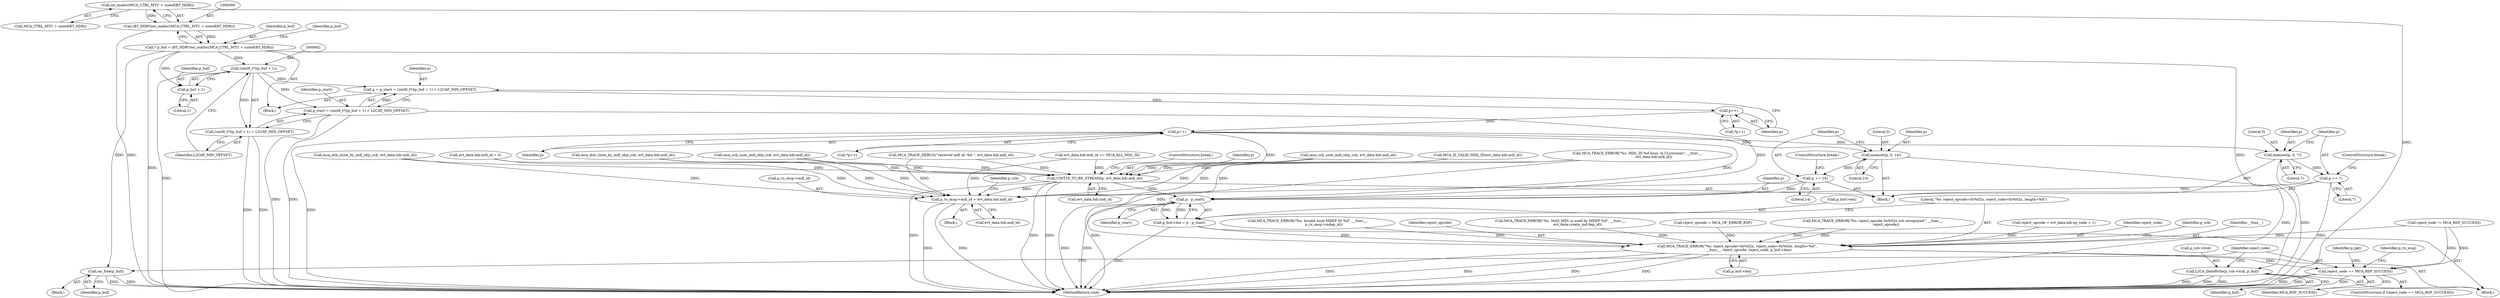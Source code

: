 digraph "0_Android_5216e6120160b28d76e9ee4dff9995e772647511@API" {
"1000586" [label="(Call,osi_malloc(MCA_CTRL_MTU + sizeof(BT_HDR)))"];
"1000584" [label="(Call,(BT_HDR*)osi_malloc(MCA_CTRL_MTU + sizeof(BT_HDR)))"];
"1000582" [label="(Call,* p_buf = (BT_HDR*)osi_malloc(MCA_CTRL_MTU + sizeof(BT_HDR)))"];
"1000601" [label="(Call,(uint8_t*)(p_buf + 1))"];
"1000596" [label="(Call,p = p_start = (uint8_t*)(p_buf + 1) + L2CAP_MIN_OFFSET)"];
"1000609" [label="(Call,p++)"];
"1000614" [label="(Call,p++)"];
"1000629" [label="(Call,UINT16_TO_BE_STREAM(p, evt_data.hdr.mdl_id))"];
"1000671" [label="(Call,p - p_start)"];
"1000667" [label="(Call,p_buf->len = p - p_start)"];
"1000674" [label="(Call,MCA_TRACE_ERROR(\"%s: reject_opcode=0x%02x, reject_code=0x%02x, length=%d\",\n                      __func__, reject_opcode, reject_code, p_buf->len))"];
"1000692" [label="(Call,reject_code == MCA_RSP_SUCCESS)"];
"1000705" [label="(Call,p_rx_msg->mdl_id = evt_data.hdr.mdl_id)"];
"1000638" [label="(Call,memset(p, 0, 7))"];
"1000642" [label="(Call,p += 7)"];
"1000647" [label="(Call,memset(p, 0, 14))"];
"1000651" [label="(Call,p += 14)"];
"1000598" [label="(Call,p_start = (uint8_t*)(p_buf + 1) + L2CAP_MIN_OFFSET)"];
"1000600" [label="(Call,(uint8_t*)(p_buf + 1) + L2CAP_MIN_OFFSET)"];
"1000603" [label="(Call,p_buf + 1)"];
"1000682" [label="(Call,L2CA_DataWrite(p_ccb->lcid, p_buf))"];
"1000689" [label="(Call,osi_free(p_buf))"];
"1000605" [label="(Literal,1)"];
"1000649" [label="(Literal,0)"];
"1000686" [label="(Identifier,p_buf)"];
"1000638" [label="(Call,memset(p, 0, 7))"];
"1000693" [label="(Identifier,reject_code)"];
"1000672" [label="(Identifier,p)"];
"1000606" [label="(Identifier,L2CAP_MIN_OFFSET)"];
"1000689" [label="(Call,osi_free(p_buf))"];
"1000640" [label="(Literal,0)"];
"1000537" [label="(Call,MCA_TRACE_ERROR(\"%s: MDL_ID %d busy, in CL(reconn)\", __func__,\n                              evt_data.hdr.mdl_id))"];
"1000674" [label="(Call,MCA_TRACE_ERROR(\"%s: reject_opcode=0x%02x, reject_code=0x%02x, length=%d\",\n                      __func__, reject_opcode, reject_code, p_buf->len))"];
"1000608" [label="(Call,*p++)"];
"1000645" [label="(ControlStructure,break;)"];
"1000636" [label="(ControlStructure,break;)"];
"1000647" [label="(Call,memset(p, 0, 14))"];
"1000601" [label="(Call,(uint8_t*)(p_buf + 1))"];
"1000668" [label="(Call,p_buf->len)"];
"1000584" [label="(Call,(BT_HDR*)osi_malloc(MCA_CTRL_MTU + sizeof(BT_HDR)))"];
"1000603" [label="(Call,p_buf + 1)"];
"1000181" [label="(Call,reject_opcode = evt_data.hdr.op_code + 1)"];
"1000600" [label="(Call,(uint8_t*)(p_buf + 1) + L2CAP_MIN_OFFSET)"];
"1000641" [label="(Literal,7)"];
"1000629" [label="(Call,UINT16_TO_BE_STREAM(p, evt_data.hdr.mdl_id))"];
"1000596" [label="(Call,p = p_start = (uint8_t*)(p_buf + 1) + L2CAP_MIN_OFFSET)"];
"1000678" [label="(Identifier,reject_code)"];
"1000716" [label="(Identifier,p_ccb)"];
"1000684" [label="(Identifier,p_ccb)"];
"1000643" [label="(Identifier,p)"];
"1000666" [label="(Block,)"];
"1000691" [label="(ControlStructure,if (reject_code == MCA_RSP_SUCCESS))"];
"1000688" [label="(Block,)"];
"1000676" [label="(Identifier,__func__)"];
"1000555" [label="(Call,mca_dcb_close_by_mdl_id(p_ccb, evt_data.hdr.mdl_id))"];
"1000609" [label="(Call,p++)"];
"1000474" [label="(Call,MCA_TRACE_ERROR(\"%s: Invalid local MDEP ID %d\", __func__,\n                              p_rx_msg->mdep_id))"];
"1000597" [label="(Identifier,p)"];
"1000529" [label="(Call,mca_ccb_uses_mdl_id(p_ccb, evt_data.hdr.mdl_id))"];
"1000610" [label="(Identifier,p)"];
"1000485" [label="(Call,mca_ccb_uses_mdl_id(p_ccb, evt_data.hdr.mdl_id))"];
"1000673" [label="(Identifier,p_start)"];
"1000654" [label="(ControlStructure,break;)"];
"1000639" [label="(Identifier,p)"];
"1000613" [label="(Call,*p++)"];
"1000376" [label="(Call,evt_data.hdr.mdl_id = 0)"];
"1000648" [label="(Identifier,p)"];
"1000677" [label="(Identifier,reject_opcode)"];
"1000515" [label="(Call,MCA_TRACE_ERROR(\"%s: MAX_MDL is used by MDEP %d\", __func__,\n                                evt_data.create_ind.dep_id))"];
"1000740" [label="(Identifier,p_pkt)"];
"1000587" [label="(Call,MCA_CTRL_MTU + sizeof(BT_HDR))"];
"1000682" [label="(Call,L2CA_DataWrite(p_ccb->lcid, p_buf))"];
"1000580" [label="(Block,)"];
"1000690" [label="(Identifier,p_buf)"];
"1000741" [label="(MethodReturn,void)"];
"1000706" [label="(Call,p_rx_msg->mdl_id)"];
"1000698" [label="(Identifier,p_rx_msg)"];
"1000373" [label="(Call,reject_opcode = MCA_OP_ERROR_RSP)"];
"1000667" [label="(Call,p_buf->len = p - p_start)"];
"1000705" [label="(Call,p_rx_msg->mdl_id = evt_data.hdr.mdl_id)"];
"1000583" [label="(Identifier,p_buf)"];
"1000586" [label="(Call,osi_malloc(MCA_CTRL_MTU + sizeof(BT_HDR)))"];
"1000598" [label="(Call,p_start = (uint8_t*)(p_buf + 1) + L2CAP_MIN_OFFSET)"];
"1000593" [label="(Identifier,p_buf)"];
"1000604" [label="(Identifier,p_buf)"];
"1000642" [label="(Call,p += 7)"];
"1000651" [label="(Call,p += 14)"];
"1000631" [label="(Call,evt_data.hdr.mdl_id)"];
"1000695" [label="(Block,)"];
"1000614" [label="(Call,p++)"];
"1000404" [label="(Call,MCA_IS_VALID_MDL_ID(evt_data.hdr.mdl_id))"];
"1000656" [label="(Call,MCA_TRACE_ERROR(\"%s: reject_opcode 0x%02x not recognized\", __func__,\n                        reject_opcode))"];
"1000652" [label="(Identifier,p)"];
"1000599" [label="(Identifier,p_start)"];
"1000644" [label="(Literal,7)"];
"1000495" [label="(Call,mca_dcb_close_by_mdl_id(p_ccb, evt_data.hdr.mdl_id))"];
"1000190" [label="(Call,MCA_TRACE_DEBUG(\"received mdl id: %d \", evt_data.hdr.mdl_id))"];
"1000671" [label="(Call,p - p_start)"];
"1000650" [label="(Literal,14)"];
"1000709" [label="(Call,evt_data.hdr.mdl_id)"];
"1000694" [label="(Identifier,MCA_RSP_SUCCESS)"];
"1000692" [label="(Call,reject_code == MCA_RSP_SUCCESS)"];
"1000623" [label="(Block,)"];
"1000630" [label="(Identifier,p)"];
"1000615" [label="(Identifier,p)"];
"1000683" [label="(Call,p_ccb->lcid)"];
"1000679" [label="(Call,p_buf->len)"];
"1000675" [label="(Literal,\"%s: reject_opcode=0x%02x, reject_code=0x%02x, length=%d\")"];
"1000653" [label="(Literal,14)"];
"1000582" [label="(Call,* p_buf = (BT_HDR*)osi_malloc(MCA_CTRL_MTU + sizeof(BT_HDR)))"];
"1000569" [label="(Call,reject_code != MCA_RSP_SUCCESS)"];
"1000411" [label="(Call,evt_data.hdr.mdl_id == MCA_ALL_MDL_ID)"];
"1000586" -> "1000584"  [label="AST: "];
"1000586" -> "1000587"  [label="CFG: "];
"1000587" -> "1000586"  [label="AST: "];
"1000584" -> "1000586"  [label="CFG: "];
"1000586" -> "1000741"  [label="DDG: "];
"1000586" -> "1000584"  [label="DDG: "];
"1000584" -> "1000582"  [label="AST: "];
"1000585" -> "1000584"  [label="AST: "];
"1000582" -> "1000584"  [label="CFG: "];
"1000584" -> "1000741"  [label="DDG: "];
"1000584" -> "1000582"  [label="DDG: "];
"1000582" -> "1000580"  [label="AST: "];
"1000583" -> "1000582"  [label="AST: "];
"1000593" -> "1000582"  [label="CFG: "];
"1000582" -> "1000741"  [label="DDG: "];
"1000582" -> "1000601"  [label="DDG: "];
"1000582" -> "1000603"  [label="DDG: "];
"1000582" -> "1000682"  [label="DDG: "];
"1000582" -> "1000689"  [label="DDG: "];
"1000601" -> "1000600"  [label="AST: "];
"1000601" -> "1000603"  [label="CFG: "];
"1000602" -> "1000601"  [label="AST: "];
"1000603" -> "1000601"  [label="AST: "];
"1000606" -> "1000601"  [label="CFG: "];
"1000601" -> "1000741"  [label="DDG: "];
"1000601" -> "1000596"  [label="DDG: "];
"1000601" -> "1000598"  [label="DDG: "];
"1000601" -> "1000600"  [label="DDG: "];
"1000596" -> "1000580"  [label="AST: "];
"1000596" -> "1000598"  [label="CFG: "];
"1000597" -> "1000596"  [label="AST: "];
"1000598" -> "1000596"  [label="AST: "];
"1000610" -> "1000596"  [label="CFG: "];
"1000598" -> "1000596"  [label="DDG: "];
"1000596" -> "1000609"  [label="DDG: "];
"1000609" -> "1000608"  [label="AST: "];
"1000609" -> "1000610"  [label="CFG: "];
"1000610" -> "1000609"  [label="AST: "];
"1000608" -> "1000609"  [label="CFG: "];
"1000609" -> "1000614"  [label="DDG: "];
"1000614" -> "1000613"  [label="AST: "];
"1000614" -> "1000615"  [label="CFG: "];
"1000615" -> "1000614"  [label="AST: "];
"1000613" -> "1000614"  [label="CFG: "];
"1000614" -> "1000741"  [label="DDG: "];
"1000614" -> "1000629"  [label="DDG: "];
"1000614" -> "1000638"  [label="DDG: "];
"1000614" -> "1000647"  [label="DDG: "];
"1000614" -> "1000671"  [label="DDG: "];
"1000629" -> "1000623"  [label="AST: "];
"1000629" -> "1000631"  [label="CFG: "];
"1000630" -> "1000629"  [label="AST: "];
"1000631" -> "1000629"  [label="AST: "];
"1000636" -> "1000629"  [label="CFG: "];
"1000629" -> "1000741"  [label="DDG: "];
"1000629" -> "1000741"  [label="DDG: "];
"1000629" -> "1000741"  [label="DDG: "];
"1000537" -> "1000629"  [label="DDG: "];
"1000376" -> "1000629"  [label="DDG: "];
"1000404" -> "1000629"  [label="DDG: "];
"1000529" -> "1000629"  [label="DDG: "];
"1000495" -> "1000629"  [label="DDG: "];
"1000411" -> "1000629"  [label="DDG: "];
"1000555" -> "1000629"  [label="DDG: "];
"1000485" -> "1000629"  [label="DDG: "];
"1000190" -> "1000629"  [label="DDG: "];
"1000629" -> "1000671"  [label="DDG: "];
"1000629" -> "1000705"  [label="DDG: "];
"1000671" -> "1000667"  [label="AST: "];
"1000671" -> "1000673"  [label="CFG: "];
"1000672" -> "1000671"  [label="AST: "];
"1000673" -> "1000671"  [label="AST: "];
"1000667" -> "1000671"  [label="CFG: "];
"1000671" -> "1000741"  [label="DDG: "];
"1000671" -> "1000741"  [label="DDG: "];
"1000671" -> "1000667"  [label="DDG: "];
"1000671" -> "1000667"  [label="DDG: "];
"1000642" -> "1000671"  [label="DDG: "];
"1000651" -> "1000671"  [label="DDG: "];
"1000598" -> "1000671"  [label="DDG: "];
"1000667" -> "1000666"  [label="AST: "];
"1000668" -> "1000667"  [label="AST: "];
"1000675" -> "1000667"  [label="CFG: "];
"1000667" -> "1000741"  [label="DDG: "];
"1000667" -> "1000674"  [label="DDG: "];
"1000674" -> "1000666"  [label="AST: "];
"1000674" -> "1000679"  [label="CFG: "];
"1000675" -> "1000674"  [label="AST: "];
"1000676" -> "1000674"  [label="AST: "];
"1000677" -> "1000674"  [label="AST: "];
"1000678" -> "1000674"  [label="AST: "];
"1000679" -> "1000674"  [label="AST: "];
"1000684" -> "1000674"  [label="CFG: "];
"1000674" -> "1000741"  [label="DDG: "];
"1000674" -> "1000741"  [label="DDG: "];
"1000674" -> "1000741"  [label="DDG: "];
"1000674" -> "1000741"  [label="DDG: "];
"1000474" -> "1000674"  [label="DDG: "];
"1000656" -> "1000674"  [label="DDG: "];
"1000656" -> "1000674"  [label="DDG: "];
"1000537" -> "1000674"  [label="DDG: "];
"1000515" -> "1000674"  [label="DDG: "];
"1000181" -> "1000674"  [label="DDG: "];
"1000373" -> "1000674"  [label="DDG: "];
"1000569" -> "1000674"  [label="DDG: "];
"1000674" -> "1000692"  [label="DDG: "];
"1000692" -> "1000691"  [label="AST: "];
"1000692" -> "1000694"  [label="CFG: "];
"1000693" -> "1000692"  [label="AST: "];
"1000694" -> "1000692"  [label="AST: "];
"1000698" -> "1000692"  [label="CFG: "];
"1000740" -> "1000692"  [label="CFG: "];
"1000692" -> "1000741"  [label="DDG: "];
"1000692" -> "1000741"  [label="DDG: "];
"1000692" -> "1000741"  [label="DDG: "];
"1000569" -> "1000692"  [label="DDG: "];
"1000569" -> "1000692"  [label="DDG: "];
"1000705" -> "1000695"  [label="AST: "];
"1000705" -> "1000709"  [label="CFG: "];
"1000706" -> "1000705"  [label="AST: "];
"1000709" -> "1000705"  [label="AST: "];
"1000716" -> "1000705"  [label="CFG: "];
"1000705" -> "1000741"  [label="DDG: "];
"1000705" -> "1000741"  [label="DDG: "];
"1000537" -> "1000705"  [label="DDG: "];
"1000376" -> "1000705"  [label="DDG: "];
"1000404" -> "1000705"  [label="DDG: "];
"1000495" -> "1000705"  [label="DDG: "];
"1000411" -> "1000705"  [label="DDG: "];
"1000555" -> "1000705"  [label="DDG: "];
"1000529" -> "1000705"  [label="DDG: "];
"1000485" -> "1000705"  [label="DDG: "];
"1000190" -> "1000705"  [label="DDG: "];
"1000638" -> "1000623"  [label="AST: "];
"1000638" -> "1000641"  [label="CFG: "];
"1000639" -> "1000638"  [label="AST: "];
"1000640" -> "1000638"  [label="AST: "];
"1000641" -> "1000638"  [label="AST: "];
"1000643" -> "1000638"  [label="CFG: "];
"1000638" -> "1000741"  [label="DDG: "];
"1000638" -> "1000642"  [label="DDG: "];
"1000642" -> "1000623"  [label="AST: "];
"1000642" -> "1000644"  [label="CFG: "];
"1000643" -> "1000642"  [label="AST: "];
"1000644" -> "1000642"  [label="AST: "];
"1000645" -> "1000642"  [label="CFG: "];
"1000642" -> "1000741"  [label="DDG: "];
"1000647" -> "1000623"  [label="AST: "];
"1000647" -> "1000650"  [label="CFG: "];
"1000648" -> "1000647"  [label="AST: "];
"1000649" -> "1000647"  [label="AST: "];
"1000650" -> "1000647"  [label="AST: "];
"1000652" -> "1000647"  [label="CFG: "];
"1000647" -> "1000741"  [label="DDG: "];
"1000647" -> "1000651"  [label="DDG: "];
"1000651" -> "1000623"  [label="AST: "];
"1000651" -> "1000653"  [label="CFG: "];
"1000652" -> "1000651"  [label="AST: "];
"1000653" -> "1000651"  [label="AST: "];
"1000654" -> "1000651"  [label="CFG: "];
"1000651" -> "1000741"  [label="DDG: "];
"1000598" -> "1000600"  [label="CFG: "];
"1000599" -> "1000598"  [label="AST: "];
"1000600" -> "1000598"  [label="AST: "];
"1000598" -> "1000741"  [label="DDG: "];
"1000598" -> "1000741"  [label="DDG: "];
"1000600" -> "1000606"  [label="CFG: "];
"1000606" -> "1000600"  [label="AST: "];
"1000600" -> "1000741"  [label="DDG: "];
"1000600" -> "1000741"  [label="DDG: "];
"1000603" -> "1000605"  [label="CFG: "];
"1000604" -> "1000603"  [label="AST: "];
"1000605" -> "1000603"  [label="AST: "];
"1000682" -> "1000666"  [label="AST: "];
"1000682" -> "1000686"  [label="CFG: "];
"1000683" -> "1000682"  [label="AST: "];
"1000686" -> "1000682"  [label="AST: "];
"1000693" -> "1000682"  [label="CFG: "];
"1000682" -> "1000741"  [label="DDG: "];
"1000682" -> "1000741"  [label="DDG: "];
"1000682" -> "1000741"  [label="DDG: "];
"1000689" -> "1000688"  [label="AST: "];
"1000689" -> "1000690"  [label="CFG: "];
"1000690" -> "1000689"  [label="AST: "];
"1000693" -> "1000689"  [label="CFG: "];
"1000689" -> "1000741"  [label="DDG: "];
"1000689" -> "1000741"  [label="DDG: "];
}
